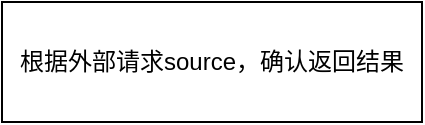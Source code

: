 <mxfile version="24.4.14" type="github">
  <diagram name="第 1 页" id="3wBC5aZO0or2MzLLkAB7">
    <mxGraphModel dx="1050" dy="542" grid="1" gridSize="10" guides="1" tooltips="1" connect="1" arrows="1" fold="1" page="1" pageScale="1" pageWidth="827" pageHeight="1169" math="0" shadow="0">
      <root>
        <mxCell id="0" />
        <mxCell id="1" parent="0" />
        <mxCell id="VWE_R7zerwp3d3oP0rRp-1" value="根据外部请求source，确认返回结果" style="whiteSpace=wrap;html=1;" vertex="1" parent="1">
          <mxGeometry x="300" y="50" width="210" height="60" as="geometry" />
        </mxCell>
      </root>
    </mxGraphModel>
  </diagram>
</mxfile>
